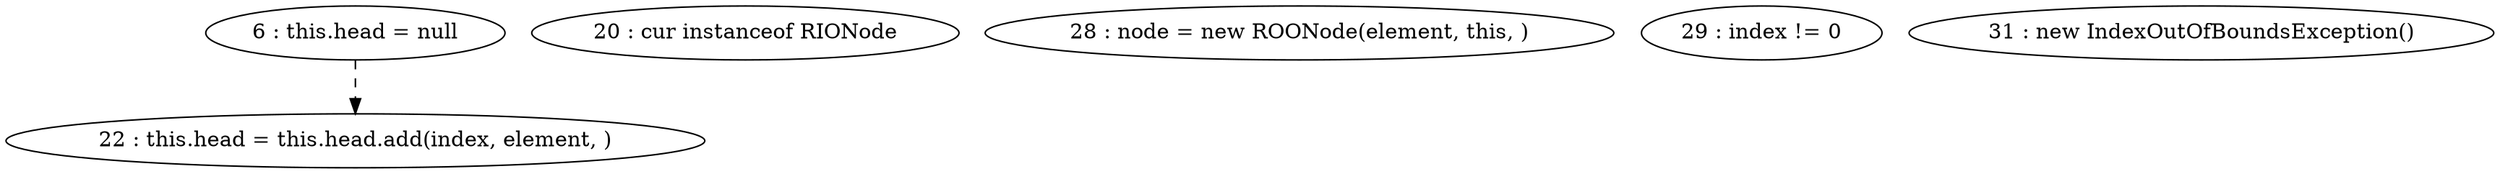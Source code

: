 digraph G {
"6 : this.head = null"
"6 : this.head = null" -> "22 : this.head = this.head.add(index, element, )" [style=dashed]
"20 : cur instanceof RIONode"
"22 : this.head = this.head.add(index, element, )"
"28 : node = new ROONode(element, this, )"
"29 : index != 0"
"31 : new IndexOutOfBoundsException()"
}